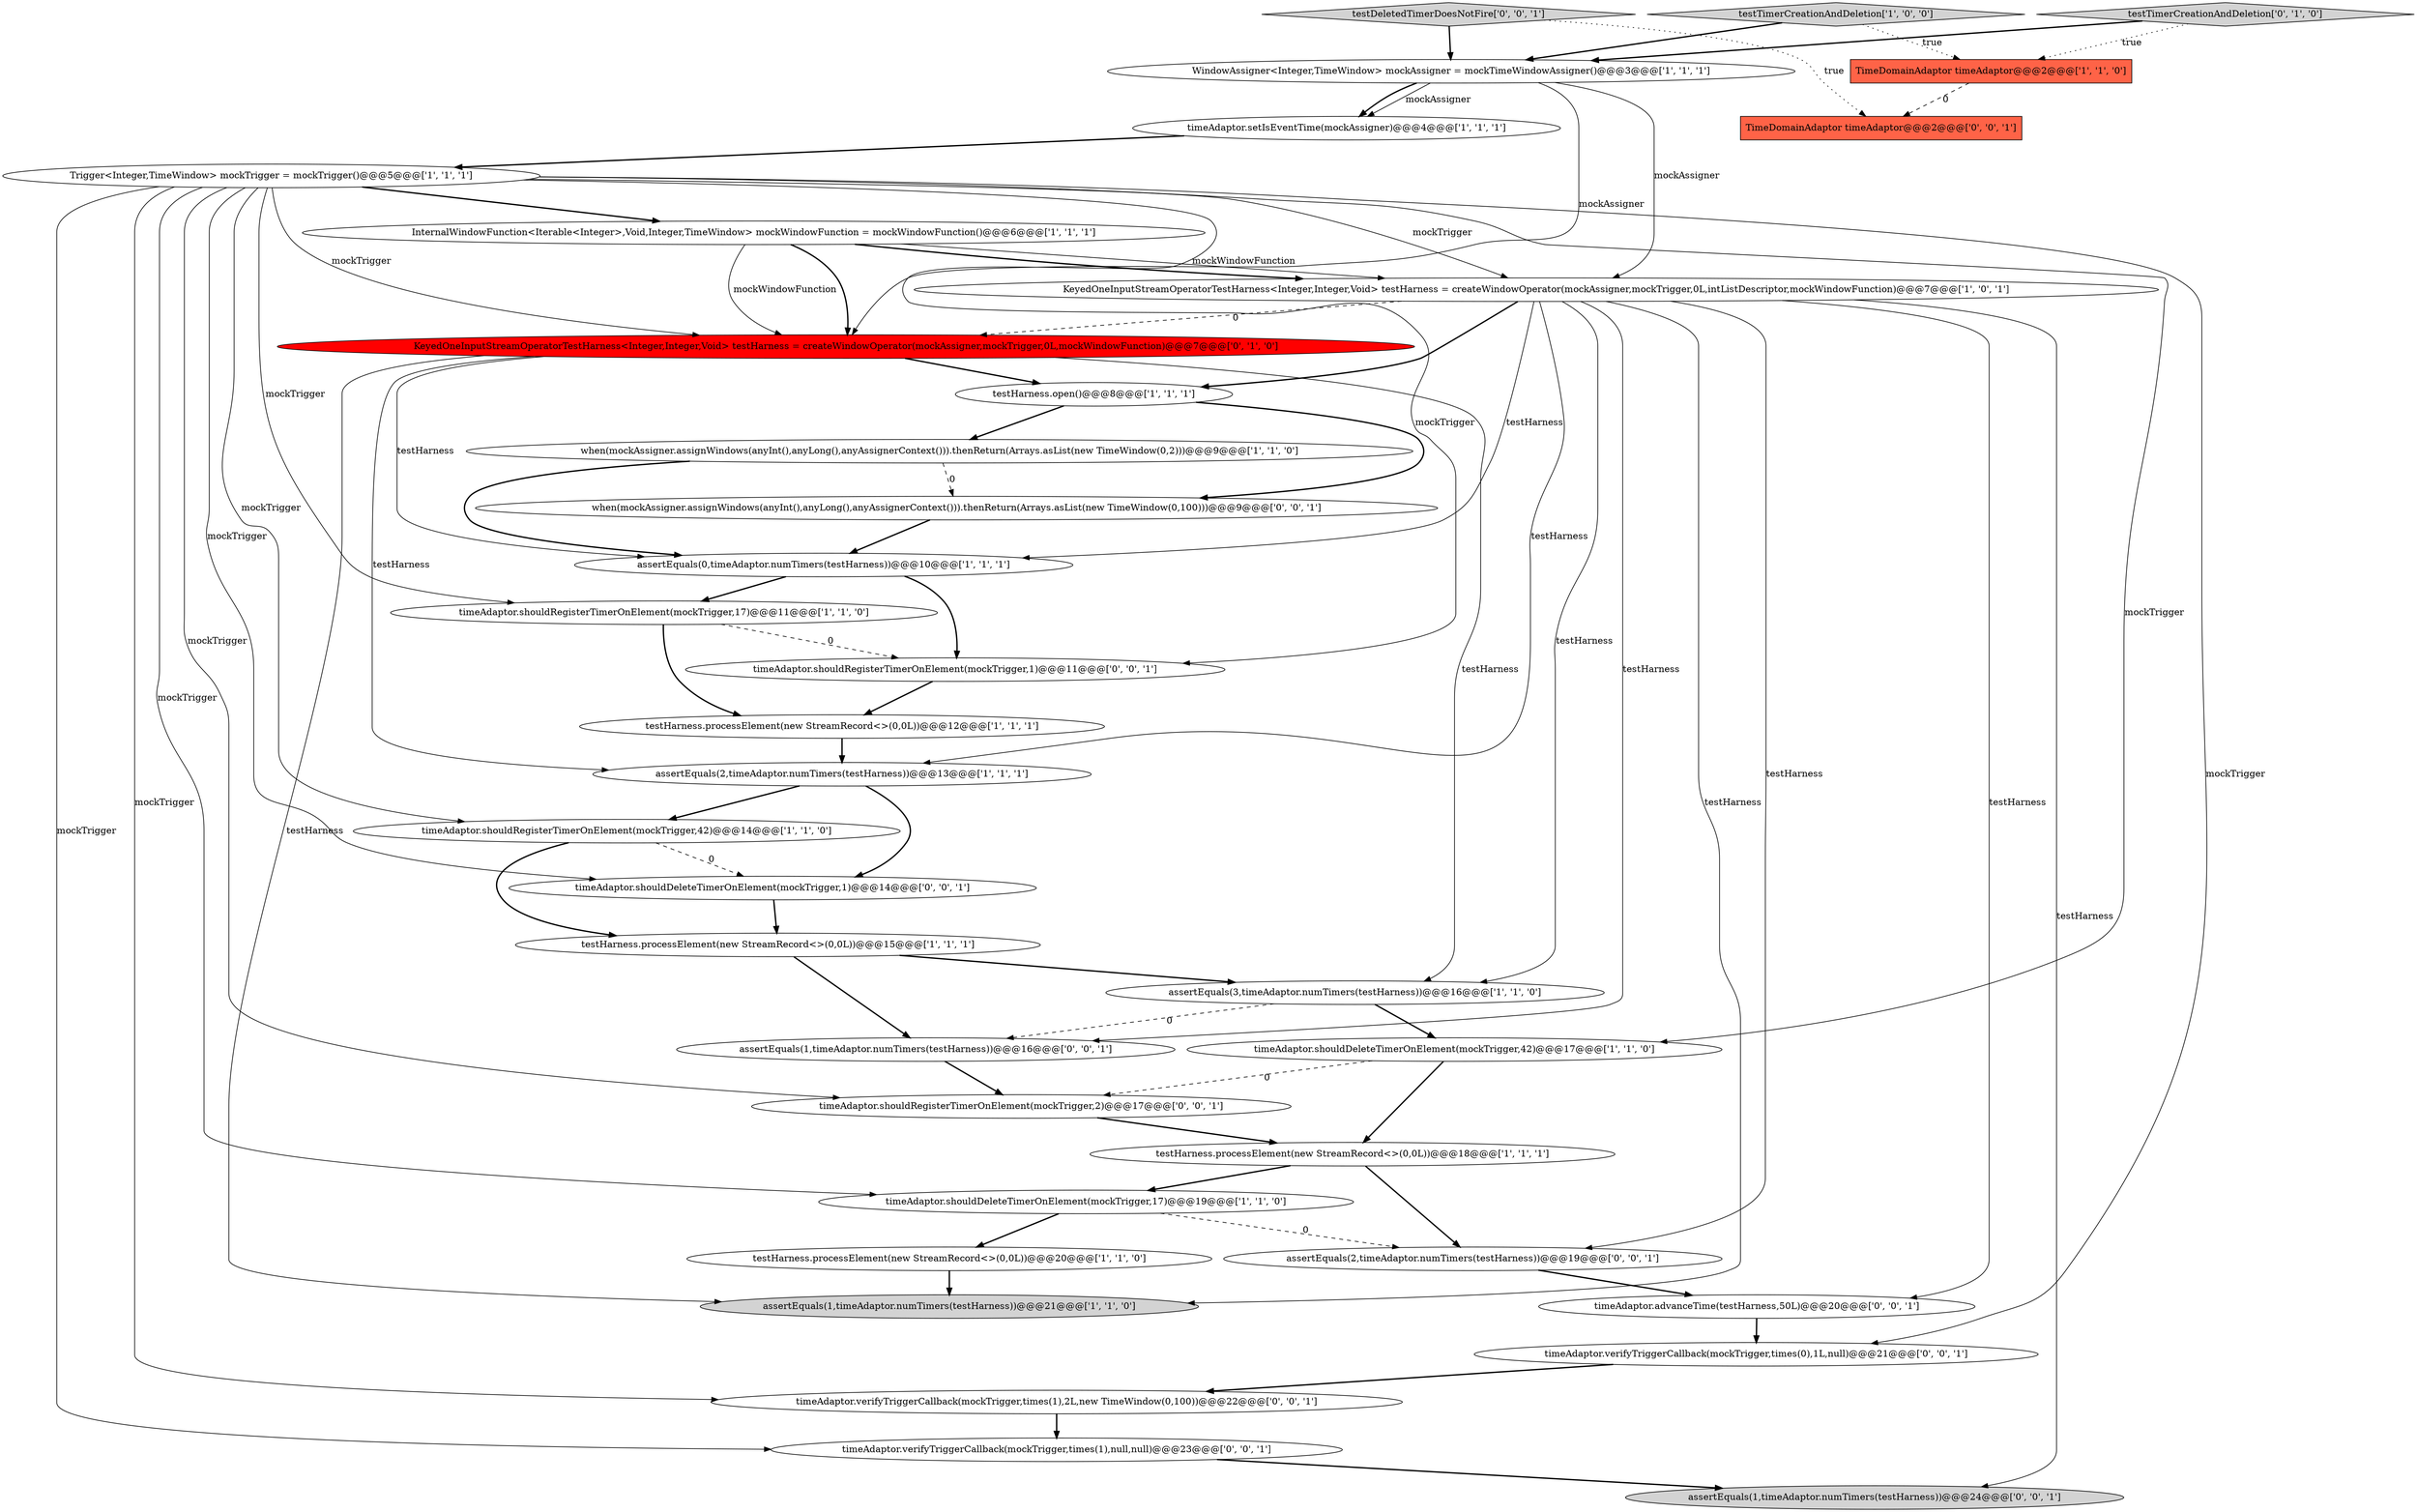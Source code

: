 digraph {
10 [style = filled, label = "WindowAssigner<Integer,TimeWindow> mockAssigner = mockTimeWindowAssigner()@@@3@@@['1', '1', '1']", fillcolor = white, shape = ellipse image = "AAA0AAABBB1BBB"];
20 [style = filled, label = "testHarness.processElement(new StreamRecord<>(0,0L))@@@20@@@['1', '1', '0']", fillcolor = white, shape = ellipse image = "AAA0AAABBB1BBB"];
13 [style = filled, label = "timeAdaptor.shouldRegisterTimerOnElement(mockTrigger,17)@@@11@@@['1', '1', '0']", fillcolor = white, shape = ellipse image = "AAA0AAABBB1BBB"];
24 [style = filled, label = "timeAdaptor.verifyTriggerCallback(mockTrigger,times(1),null,null)@@@23@@@['0', '0', '1']", fillcolor = white, shape = ellipse image = "AAA0AAABBB3BBB"];
1 [style = filled, label = "timeAdaptor.setIsEventTime(mockAssigner)@@@4@@@['1', '1', '1']", fillcolor = white, shape = ellipse image = "AAA0AAABBB1BBB"];
9 [style = filled, label = "KeyedOneInputStreamOperatorTestHarness<Integer,Integer,Void> testHarness = createWindowOperator(mockAssigner,mockTrigger,0L,intListDescriptor,mockWindowFunction)@@@7@@@['1', '0', '1']", fillcolor = white, shape = ellipse image = "AAA0AAABBB1BBB"];
32 [style = filled, label = "TimeDomainAdaptor timeAdaptor@@@2@@@['0', '0', '1']", fillcolor = tomato, shape = box image = "AAA0AAABBB3BBB"];
12 [style = filled, label = "InternalWindowFunction<Iterable<Integer>,Void,Integer,TimeWindow> mockWindowFunction = mockWindowFunction()@@@6@@@['1', '1', '1']", fillcolor = white, shape = ellipse image = "AAA0AAABBB1BBB"];
21 [style = filled, label = "testTimerCreationAndDeletion['0', '1', '0']", fillcolor = lightgray, shape = diamond image = "AAA0AAABBB2BBB"];
22 [style = filled, label = "KeyedOneInputStreamOperatorTestHarness<Integer,Integer,Void> testHarness = createWindowOperator(mockAssigner,mockTrigger,0L,mockWindowFunction)@@@7@@@['0', '1', '0']", fillcolor = red, shape = ellipse image = "AAA1AAABBB2BBB"];
23 [style = filled, label = "timeAdaptor.verifyTriggerCallback(mockTrigger,times(0),1L,null)@@@21@@@['0', '0', '1']", fillcolor = white, shape = ellipse image = "AAA0AAABBB3BBB"];
2 [style = filled, label = "timeAdaptor.shouldDeleteTimerOnElement(mockTrigger,42)@@@17@@@['1', '1', '0']", fillcolor = white, shape = ellipse image = "AAA0AAABBB1BBB"];
29 [style = filled, label = "timeAdaptor.shouldRegisterTimerOnElement(mockTrigger,2)@@@17@@@['0', '0', '1']", fillcolor = white, shape = ellipse image = "AAA0AAABBB3BBB"];
17 [style = filled, label = "timeAdaptor.shouldDeleteTimerOnElement(mockTrigger,17)@@@19@@@['1', '1', '0']", fillcolor = white, shape = ellipse image = "AAA0AAABBB1BBB"];
8 [style = filled, label = "testTimerCreationAndDeletion['1', '0', '0']", fillcolor = lightgray, shape = diamond image = "AAA0AAABBB1BBB"];
15 [style = filled, label = "assertEquals(2,timeAdaptor.numTimers(testHarness))@@@13@@@['1', '1', '1']", fillcolor = white, shape = ellipse image = "AAA0AAABBB1BBB"];
27 [style = filled, label = "assertEquals(1,timeAdaptor.numTimers(testHarness))@@@24@@@['0', '0', '1']", fillcolor = lightgray, shape = ellipse image = "AAA0AAABBB3BBB"];
28 [style = filled, label = "timeAdaptor.advanceTime(testHarness,50L)@@@20@@@['0', '0', '1']", fillcolor = white, shape = ellipse image = "AAA0AAABBB3BBB"];
33 [style = filled, label = "when(mockAssigner.assignWindows(anyInt(),anyLong(),anyAssignerContext())).thenReturn(Arrays.asList(new TimeWindow(0,100)))@@@9@@@['0', '0', '1']", fillcolor = white, shape = ellipse image = "AAA0AAABBB3BBB"];
6 [style = filled, label = "assertEquals(3,timeAdaptor.numTimers(testHarness))@@@16@@@['1', '1', '0']", fillcolor = white, shape = ellipse image = "AAA0AAABBB1BBB"];
3 [style = filled, label = "Trigger<Integer,TimeWindow> mockTrigger = mockTrigger()@@@5@@@['1', '1', '1']", fillcolor = white, shape = ellipse image = "AAA0AAABBB1BBB"];
25 [style = filled, label = "assertEquals(1,timeAdaptor.numTimers(testHarness))@@@16@@@['0', '0', '1']", fillcolor = white, shape = ellipse image = "AAA0AAABBB3BBB"];
34 [style = filled, label = "assertEquals(2,timeAdaptor.numTimers(testHarness))@@@19@@@['0', '0', '1']", fillcolor = white, shape = ellipse image = "AAA0AAABBB3BBB"];
5 [style = filled, label = "TimeDomainAdaptor timeAdaptor@@@2@@@['1', '1', '0']", fillcolor = tomato, shape = box image = "AAA0AAABBB1BBB"];
11 [style = filled, label = "testHarness.processElement(new StreamRecord<>(0,0L))@@@18@@@['1', '1', '1']", fillcolor = white, shape = ellipse image = "AAA0AAABBB1BBB"];
4 [style = filled, label = "assertEquals(0,timeAdaptor.numTimers(testHarness))@@@10@@@['1', '1', '1']", fillcolor = white, shape = ellipse image = "AAA0AAABBB1BBB"];
18 [style = filled, label = "testHarness.open()@@@8@@@['1', '1', '1']", fillcolor = white, shape = ellipse image = "AAA0AAABBB1BBB"];
26 [style = filled, label = "timeAdaptor.shouldDeleteTimerOnElement(mockTrigger,1)@@@14@@@['0', '0', '1']", fillcolor = white, shape = ellipse image = "AAA0AAABBB3BBB"];
0 [style = filled, label = "testHarness.processElement(new StreamRecord<>(0,0L))@@@15@@@['1', '1', '1']", fillcolor = white, shape = ellipse image = "AAA0AAABBB1BBB"];
14 [style = filled, label = "assertEquals(1,timeAdaptor.numTimers(testHarness))@@@21@@@['1', '1', '0']", fillcolor = lightgray, shape = ellipse image = "AAA0AAABBB1BBB"];
35 [style = filled, label = "timeAdaptor.shouldRegisterTimerOnElement(mockTrigger,1)@@@11@@@['0', '0', '1']", fillcolor = white, shape = ellipse image = "AAA0AAABBB3BBB"];
31 [style = filled, label = "testDeletedTimerDoesNotFire['0', '0', '1']", fillcolor = lightgray, shape = diamond image = "AAA0AAABBB3BBB"];
19 [style = filled, label = "testHarness.processElement(new StreamRecord<>(0,0L))@@@12@@@['1', '1', '1']", fillcolor = white, shape = ellipse image = "AAA0AAABBB1BBB"];
16 [style = filled, label = "timeAdaptor.shouldRegisterTimerOnElement(mockTrigger,42)@@@14@@@['1', '1', '0']", fillcolor = white, shape = ellipse image = "AAA0AAABBB1BBB"];
30 [style = filled, label = "timeAdaptor.verifyTriggerCallback(mockTrigger,times(1),2L,new TimeWindow(0,100))@@@22@@@['0', '0', '1']", fillcolor = white, shape = ellipse image = "AAA0AAABBB3BBB"];
7 [style = filled, label = "when(mockAssigner.assignWindows(anyInt(),anyLong(),anyAssignerContext())).thenReturn(Arrays.asList(new TimeWindow(0,2)))@@@9@@@['1', '1', '0']", fillcolor = white, shape = ellipse image = "AAA0AAABBB1BBB"];
3->30 [style = solid, label="mockTrigger"];
8->10 [style = bold, label=""];
21->10 [style = bold, label=""];
4->35 [style = bold, label=""];
16->0 [style = bold, label=""];
30->24 [style = bold, label=""];
23->30 [style = bold, label=""];
10->1 [style = solid, label="mockAssigner"];
17->34 [style = dashed, label="0"];
22->4 [style = solid, label="testHarness"];
13->35 [style = dashed, label="0"];
3->29 [style = solid, label="mockTrigger"];
0->6 [style = bold, label=""];
9->14 [style = solid, label="testHarness"];
3->26 [style = solid, label="mockTrigger"];
9->27 [style = solid, label="testHarness"];
4->13 [style = bold, label=""];
18->33 [style = bold, label=""];
33->4 [style = bold, label=""];
1->3 [style = bold, label=""];
35->19 [style = bold, label=""];
10->9 [style = solid, label="mockAssigner"];
12->9 [style = solid, label="mockWindowFunction"];
22->14 [style = solid, label="testHarness"];
9->22 [style = dashed, label="0"];
20->14 [style = bold, label=""];
3->16 [style = solid, label="mockTrigger"];
7->4 [style = bold, label=""];
3->12 [style = bold, label=""];
25->29 [style = bold, label=""];
12->22 [style = solid, label="mockWindowFunction"];
12->9 [style = bold, label=""];
15->16 [style = bold, label=""];
22->15 [style = solid, label="testHarness"];
9->25 [style = solid, label="testHarness"];
15->26 [style = bold, label=""];
31->32 [style = dotted, label="true"];
3->35 [style = solid, label="mockTrigger"];
6->2 [style = bold, label=""];
16->26 [style = dashed, label="0"];
9->34 [style = solid, label="testHarness"];
34->28 [style = bold, label=""];
5->32 [style = dashed, label="0"];
26->0 [style = bold, label=""];
13->19 [style = bold, label=""];
22->18 [style = bold, label=""];
11->34 [style = bold, label=""];
3->23 [style = solid, label="mockTrigger"];
9->18 [style = bold, label=""];
29->11 [style = bold, label=""];
6->25 [style = dashed, label="0"];
3->17 [style = solid, label="mockTrigger"];
8->5 [style = dotted, label="true"];
0->25 [style = bold, label=""];
9->15 [style = solid, label="testHarness"];
10->22 [style = solid, label="mockAssigner"];
9->28 [style = solid, label="testHarness"];
3->13 [style = solid, label="mockTrigger"];
28->23 [style = bold, label=""];
31->10 [style = bold, label=""];
2->29 [style = dashed, label="0"];
3->22 [style = solid, label="mockTrigger"];
9->4 [style = solid, label="testHarness"];
9->6 [style = solid, label="testHarness"];
22->6 [style = solid, label="testHarness"];
11->17 [style = bold, label=""];
21->5 [style = dotted, label="true"];
3->2 [style = solid, label="mockTrigger"];
7->33 [style = dashed, label="0"];
19->15 [style = bold, label=""];
18->7 [style = bold, label=""];
10->1 [style = bold, label=""];
24->27 [style = bold, label=""];
2->11 [style = bold, label=""];
12->22 [style = bold, label=""];
3->24 [style = solid, label="mockTrigger"];
3->9 [style = solid, label="mockTrigger"];
17->20 [style = bold, label=""];
}
